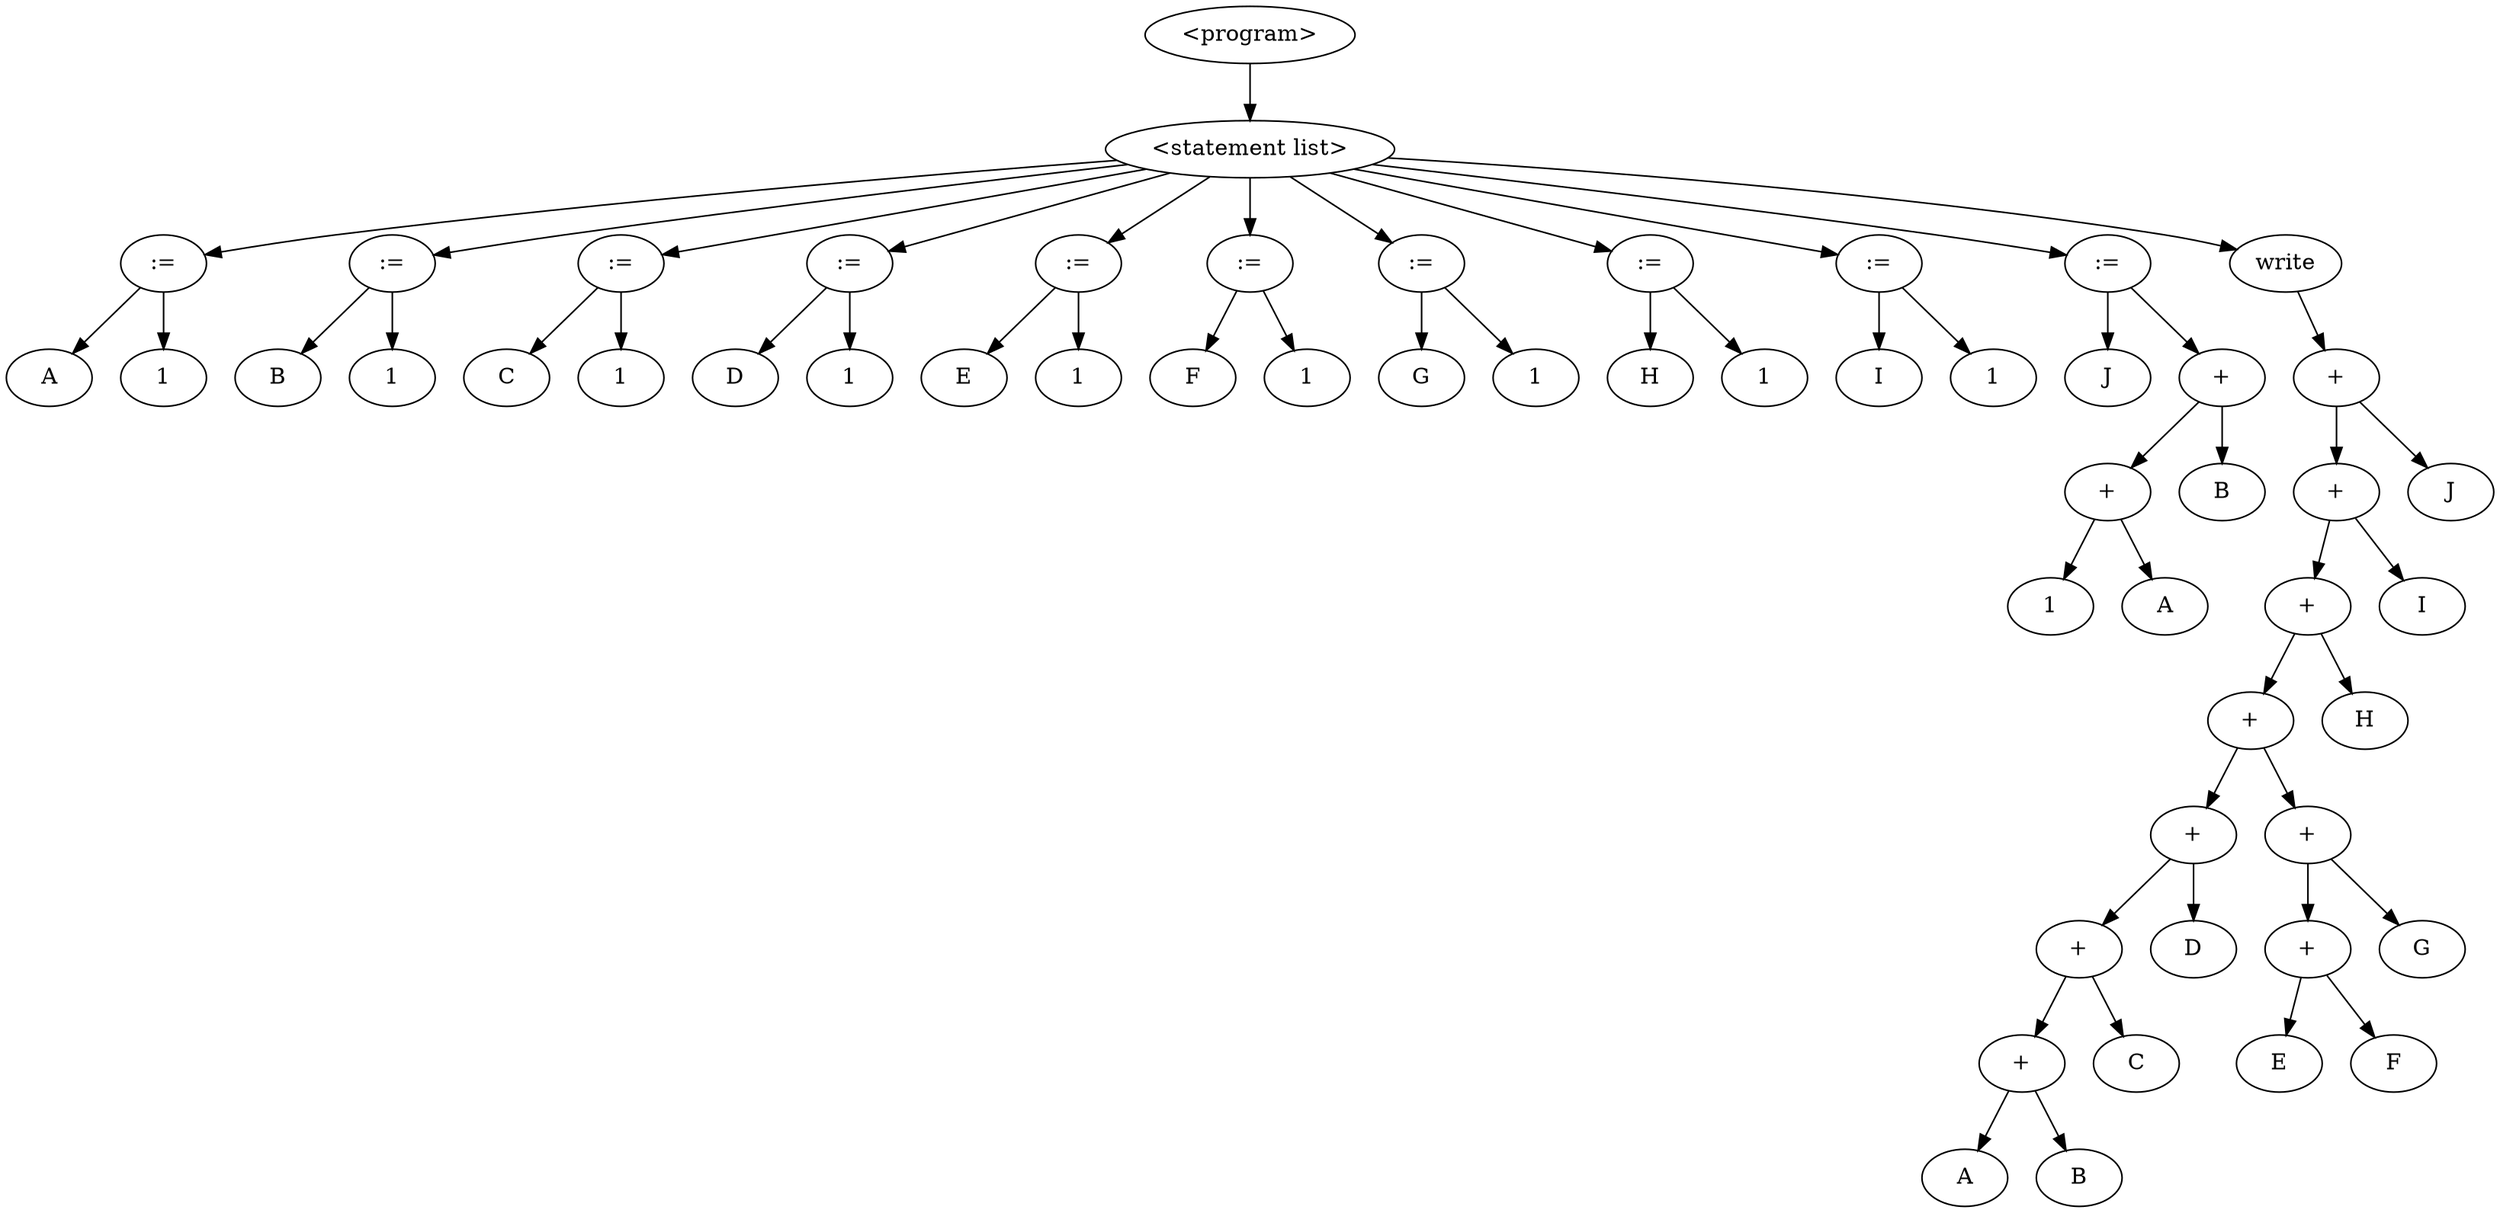 digraph AST {
node0 [label="<program>"];
node1 [label="<statement list>"];
node2 [label=":="];
node3 [label="A"];
node2 -> node3;
node4 [label="1"];
node2 -> node4;
node1 -> node2;
node5 [label=":="];
node6 [label="B"];
node5 -> node6;
node7 [label="1"];
node5 -> node7;
node1 -> node5;
node8 [label=":="];
node9 [label="C"];
node8 -> node9;
node10 [label="1"];
node8 -> node10;
node1 -> node8;
node11 [label=":="];
node12 [label="D"];
node11 -> node12;
node13 [label="1"];
node11 -> node13;
node1 -> node11;
node14 [label=":="];
node15 [label="E"];
node14 -> node15;
node16 [label="1"];
node14 -> node16;
node1 -> node14;
node17 [label=":="];
node18 [label="F"];
node17 -> node18;
node19 [label="1"];
node17 -> node19;
node1 -> node17;
node20 [label=":="];
node21 [label="G"];
node20 -> node21;
node22 [label="1"];
node20 -> node22;
node1 -> node20;
node23 [label=":="];
node24 [label="H"];
node23 -> node24;
node25 [label="1"];
node23 -> node25;
node1 -> node23;
node26 [label=":="];
node27 [label="I"];
node26 -> node27;
node28 [label="1"];
node26 -> node28;
node1 -> node26;
node29 [label=":="];
node30 [label="J"];
node29 -> node30;
node31 [label="+"];
node32 [label="+"];
node33 [label="1"];
node32 -> node33;
node34 [label="A"];
node32 -> node34;
node31 -> node32;
node35 [label="B"];
node31 -> node35;
node29 -> node31;
node1 -> node29;
node36 [label="write"];
node37 [label="+"];
node38 [label="+"];
node39 [label="+"];
node40 [label="+"];
node41 [label="+"];
node42 [label="+"];
node43 [label="+"];
node44 [label="A"];
node43 -> node44;
node45 [label="B"];
node43 -> node45;
node42 -> node43;
node46 [label="C"];
node42 -> node46;
node41 -> node42;
node47 [label="D"];
node41 -> node47;
node40 -> node41;
node48 [label="+"];
node49 [label="+"];
node50 [label="E"];
node49 -> node50;
node51 [label="F"];
node49 -> node51;
node48 -> node49;
node52 [label="G"];
node48 -> node52;
node40 -> node48;
node39 -> node40;
node53 [label="H"];
node39 -> node53;
node38 -> node39;
node54 [label="I"];
node38 -> node54;
node37 -> node38;
node55 [label="J"];
node37 -> node55;
node36 -> node37;
node1 -> node36;
node0 -> node1;
}